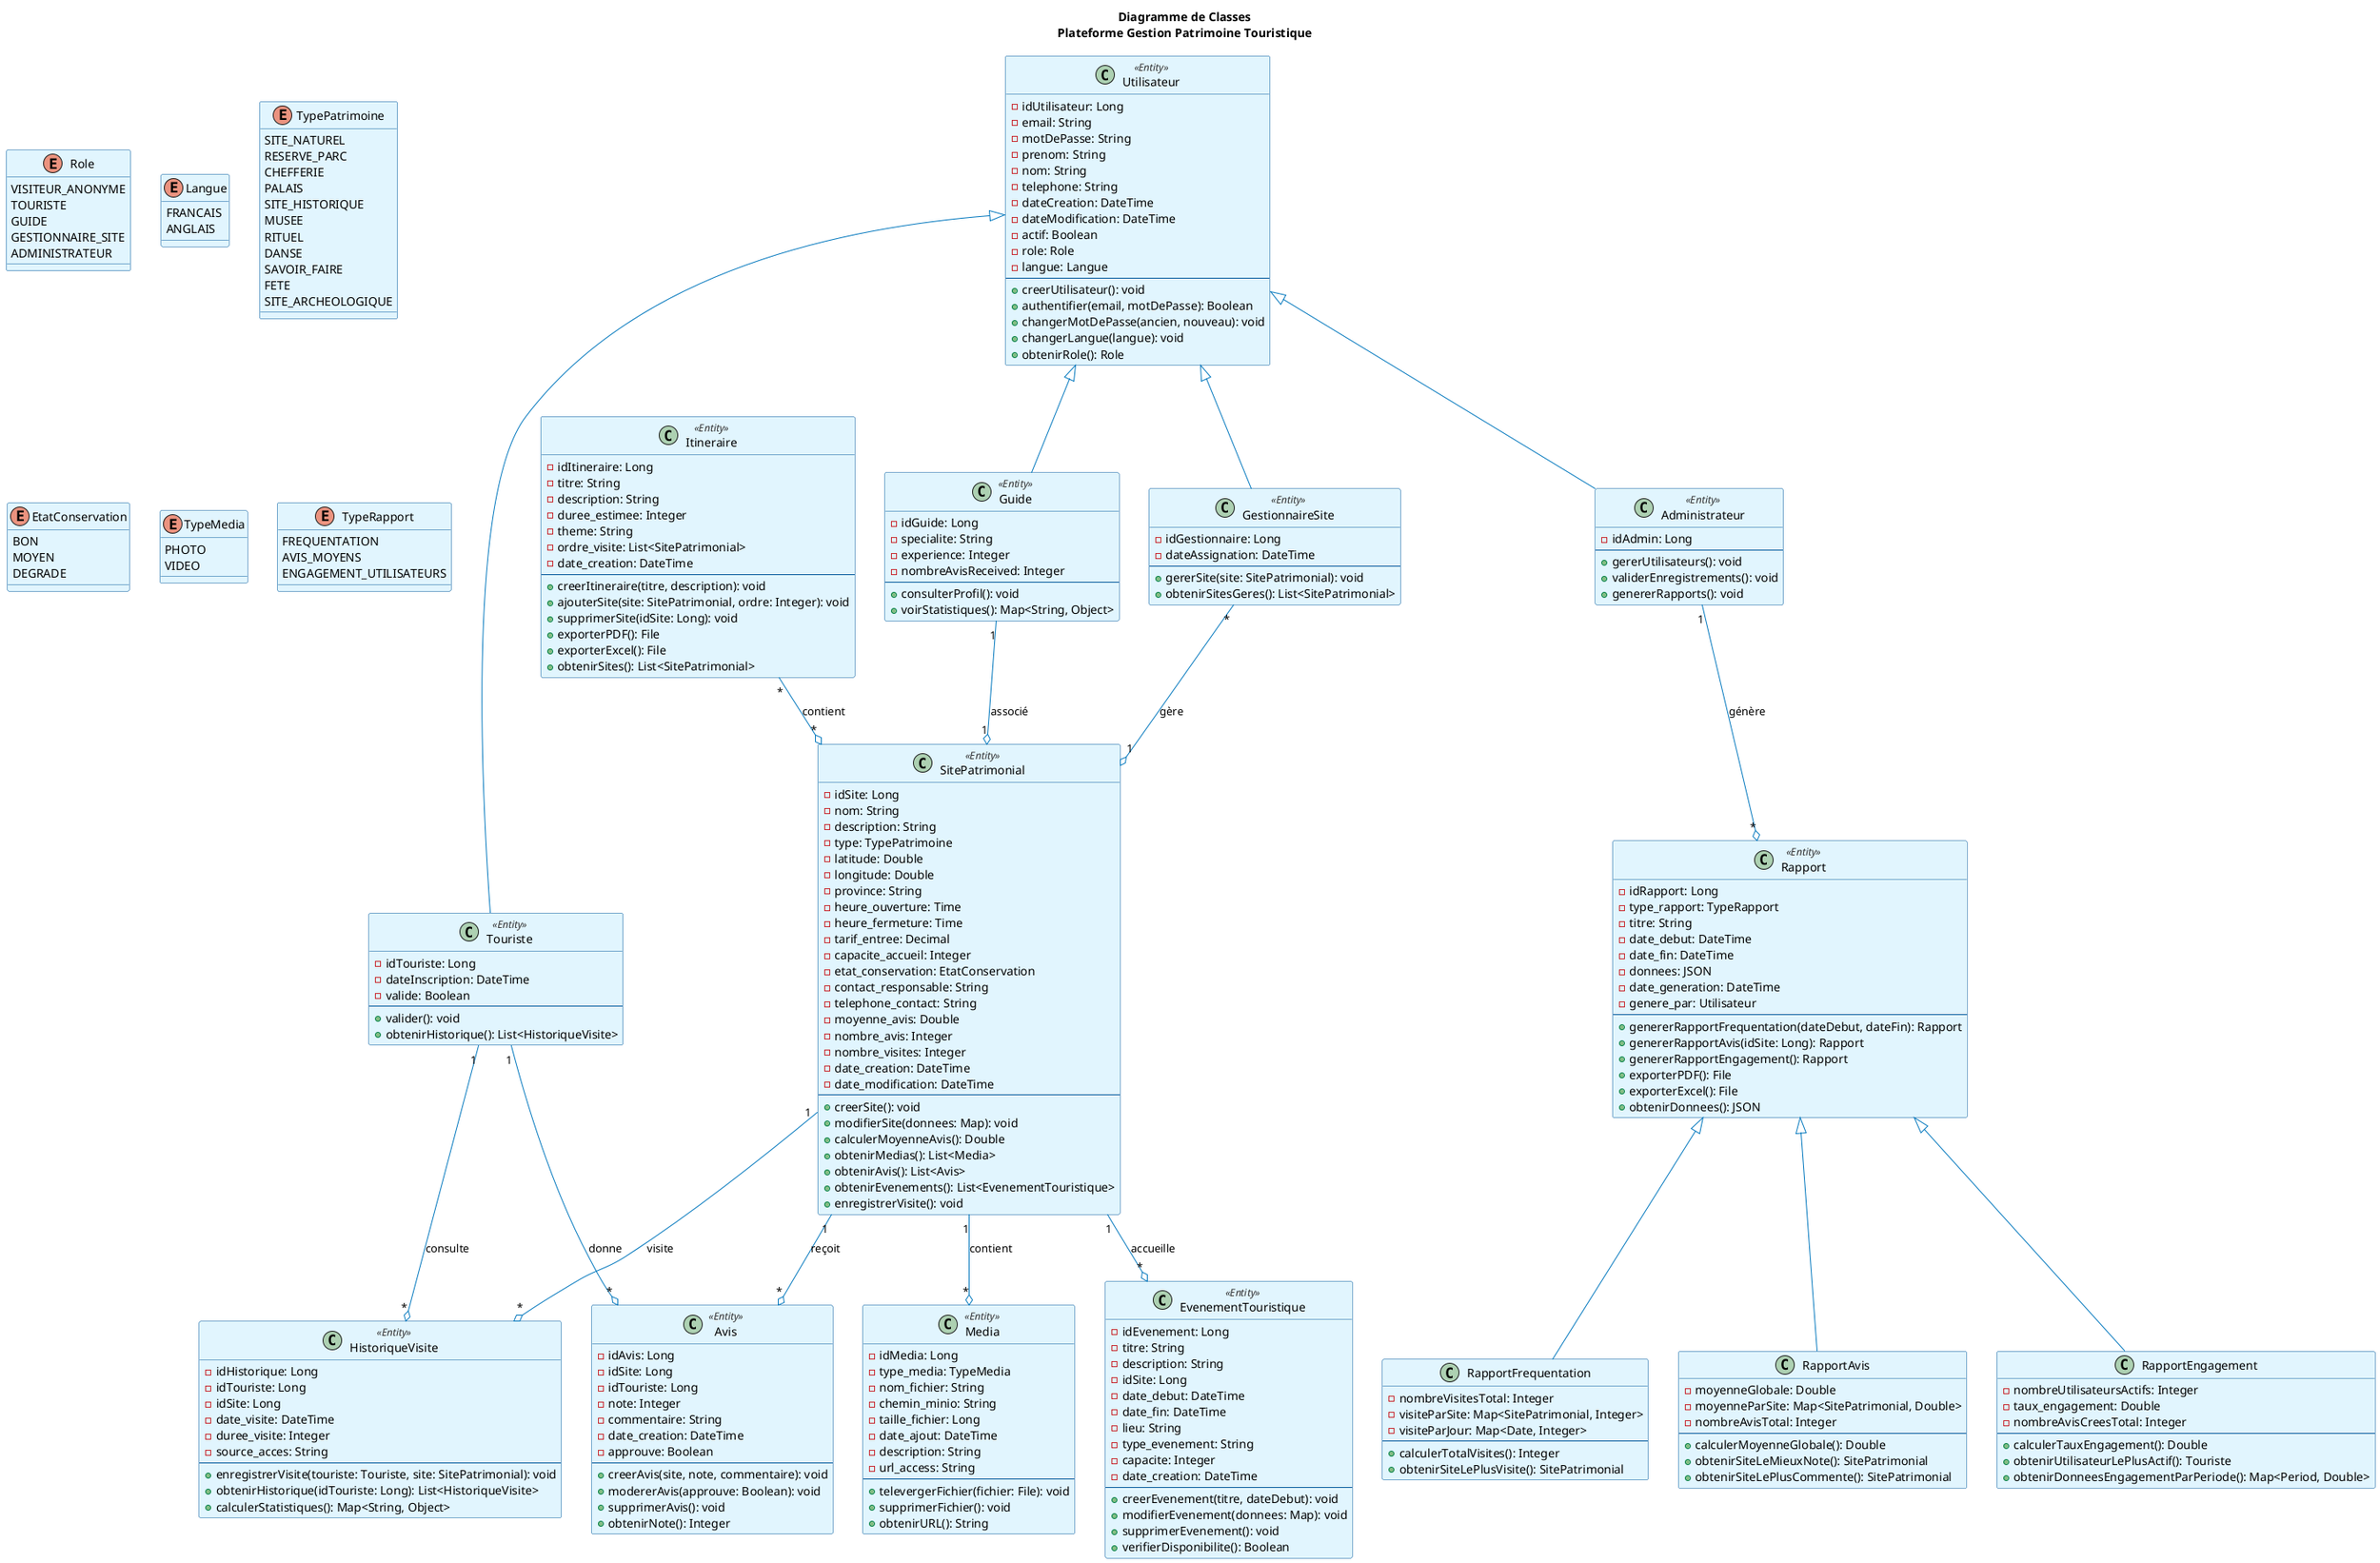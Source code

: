 @startuml Diagramme_Classes
!define ABSTRACT_COLOR #FFCCCC
!define ENTITY_COLOR #E1F5FE
!define ENUM_COLOR #FFF9C4

skinparam classBackgroundColor ENTITY_COLOR
skinparam classBorderColor #01579B
skinparam classArrowColor #0277BD
skinparam classStereotypeFontColor #333333

title Diagramme de Classes\nPlateforme Gestion Patrimoine Touristique

enum Role {
    VISITEUR_ANONYME
    TOURISTE
    GUIDE
    GESTIONNAIRE_SITE
    ADMINISTRATEUR
}

enum Langue {
    FRANCAIS
    ANGLAIS
}

enum TypePatrimoine {
    SITE_NATUREL
    RESERVE_PARC
    CHEFFERIE
    PALAIS
    SITE_HISTORIQUE
    MUSEE
    RITUEL
    DANSE
    SAVOIR_FAIRE
    FETE
    SITE_ARCHEOLOGIQUE
}

enum EtatConservation {
    BON
    MOYEN
    DEGRADE
}

enum TypeMedia {
    PHOTO
    VIDEO
}

enum TypeRapport {
    FREQUENTATION
    AVIS_MOYENS
    ENGAGEMENT_UTILISATEURS
}

class Utilisateur <<Entity>> {
    -idUtilisateur: Long
    -email: String
    -motDePasse: String
    -prenom: String
    -nom: String
    -telephone: String
    -dateCreation: DateTime
    -dateModification: DateTime
    -actif: Boolean
    -role: Role
    -langue: Langue
    --
    +creerUtilisateur(): void
    +authentifier(email, motDePasse): Boolean
    +changerMotDePasse(ancien, nouveau): void
    +changerLangue(langue): void
    +obtenirRole(): Role
}

class Touriste <<Entity>> {
    -idTouriste: Long
    -dateInscription: DateTime
    -valide: Boolean
    --
    +valider(): void
    +obtenirHistorique(): List<HistoriqueVisite>
}

class Guide <<Entity>> {
    -idGuide: Long
    -specialite: String
    -experience: Integer
    -nombreAvisReceived: Integer
    --
    +consulterProfil(): void
    +voirStatistiques(): Map<String, Object>
}

class GestionnaireSite <<Entity>> {
    -idGestionnaire: Long
    -dateAssignation: DateTime
    --
    +gererSite(site: SitePatrimonial): void
    +obtenirSitesGeres(): List<SitePatrimonial>
}

class Administrateur <<Entity>> {
    -idAdmin: Long
    --
    +gererUtilisateurs(): void
    +validerEnregistrements(): void
    +genererRapports(): void
}

Utilisateur <|-- Touriste
Utilisateur <|-- Guide
Utilisateur <|-- GestionnaireSite
Utilisateur <|-- Administrateur

class SitePatrimonial <<Entity>> {
    -idSite: Long
    -nom: String
    -description: String
    -type: TypePatrimoine
    -latitude: Double
    -longitude: Double
    -province: String
    -heure_ouverture: Time
    -heure_fermeture: Time
    -tarif_entree: Decimal
    -capacite_accueil: Integer
    -etat_conservation: EtatConservation
    -contact_responsable: String
    -telephone_contact: String
    -moyenne_avis: Double
    -nombre_avis: Integer
    -nombre_visites: Integer
    -date_creation: DateTime
    -date_modification: DateTime
    --
    +creerSite(): void
    +modifierSite(donnees: Map): void
    +calculerMoyenneAvis(): Double
    +obtenirMedias(): List<Media>
    +obtenirAvis(): List<Avis>
    +obtenirEvenements(): List<EvenementTouristique>
    +enregistrerVisite(): void
}

class Media <<Entity>> {
    -idMedia: Long
    -type_media: TypeMedia
    -nom_fichier: String
    -chemin_minio: String
    -taille_fichier: Long
    -date_ajout: DateTime
    -description: String
    -url_access: String
    --
    +televergerFichier(fichier: File): void
    +supprimerFichier(): void
    +obtenirURL(): String
}

SitePatrimonial "1" --o "*" Media : contient

class Avis <<Entity>> {
    -idAvis: Long
    -idSite: Long
    -idTouriste: Long
    -note: Integer
    -commentaire: String
    -date_creation: DateTime
    -approuve: Boolean
    --
    +creerAvis(site, note, commentaire): void
    +modererAvis(approuve: Boolean): void
    +supprimerAvis(): void
    +obtenirNote(): Integer
}

SitePatrimonial "1" --o "*" Avis : reçoit
Touriste "1" --o "*" Avis : donne

class Itineraire <<Entity>> {
    -idItineraire: Long
    -titre: String
    -description: String
    -duree_estimee: Integer
    -theme: String
    -ordre_visite: List<SitePatrimonial>
    -date_creation: DateTime
    --
    +creerItineraire(titre, description): void
    +ajouterSite(site: SitePatrimonial, ordre: Integer): void
    +supprimerSite(idSite: Long): void
    +exporterPDF(): File
    +exporterExcel(): File
    +obtenirSites(): List<SitePatrimonial>
}

Itineraire "*" --o "*" SitePatrimonial : contient

class EvenementTouristique <<Entity>> {
    -idEvenement: Long
    -titre: String
    -description: String
    -idSite: Long
    -date_debut: DateTime
    -date_fin: DateTime
    -lieu: String
    -type_evenement: String
    -capacite: Integer
    -date_creation: DateTime
    --
    +creerEvenement(titre, dateDebut): void
    +modifierEvenement(donnees: Map): void
    +supprimerEvenement(): void
    +verifierDisponibilite(): Boolean
}

SitePatrimonial "1" --o "*" EvenementTouristique : accueille

class HistoriqueVisite <<Entity>> {
    -idHistorique: Long
    -idTouriste: Long
    -idSite: Long
    -date_visite: DateTime
    -duree_visite: Integer
    -source_acces: String
    --
    +enregistrerVisite(touriste: Touriste, site: SitePatrimonial): void
    +obtenirHistorique(idTouriste: Long): List<HistoriqueVisite>
    +calculerStatistiques(): Map<String, Object>
}

Touriste "1" --o "*" HistoriqueVisite : consulte
SitePatrimonial "1" --o "*" HistoriqueVisite : visite

class Rapport <<Entity>> {
    -idRapport: Long
    -type_rapport: TypeRapport
    -titre: String
    -date_debut: DateTime
    -date_fin: DateTime
    -donnees: JSON
    -date_generation: DateTime
    -genere_par: Utilisateur
    --
    +genererRapportFrequentation(dateDebut, dateFin): Rapport
    +genererRapportAvis(idSite: Long): Rapport
    +genererRapportEngagement(): Rapport
    +exporterPDF(): File
    +exporterExcel(): File
    +obtenirDonnees(): JSON
}

Administrateur "1" --o "*" Rapport : génère

class RapportFrequentation {
    -nombreVisitesTotal: Integer
    -visiteParSite: Map<SitePatrimonial, Integer>
    -visiteParJour: Map<Date, Integer>
    --
    +calculerTotalVisites(): Integer
    +obtenirSiteLePlusVisite(): SitePatrimonial
}

class RapportAvis {
    -moyenneGlobale: Double
    -moyenneParSite: Map<SitePatrimonial, Double>
    -nombreAvisTotal: Integer
    --
    +calculerMoyenneGlobale(): Double
    +obtenirSiteLeMieuxNote(): SitePatrimonial
    +obtenirSiteLePlusCommente(): SitePatrimonial
}

class RapportEngagement {
    -nombreUtilisateursActifs: Integer
    -taux_engagement: Double
    -nombreAvisCreesTotal: Integer
    --
    +calculerTauxEngagement(): Double
    +obtenirUtilisateurLePlusActif(): Touriste
    +obtenirDonneesEngagementParPeriode(): Map<Period, Double>
}

Rapport <|-- RapportFrequentation
Rapport <|-- RapportAvis
Rapport <|-- RapportEngagement

GestionnaireSite "*" --o "1" SitePatrimonial : gère
Guide "1" --o "1" SitePatrimonial : associé

@enduml